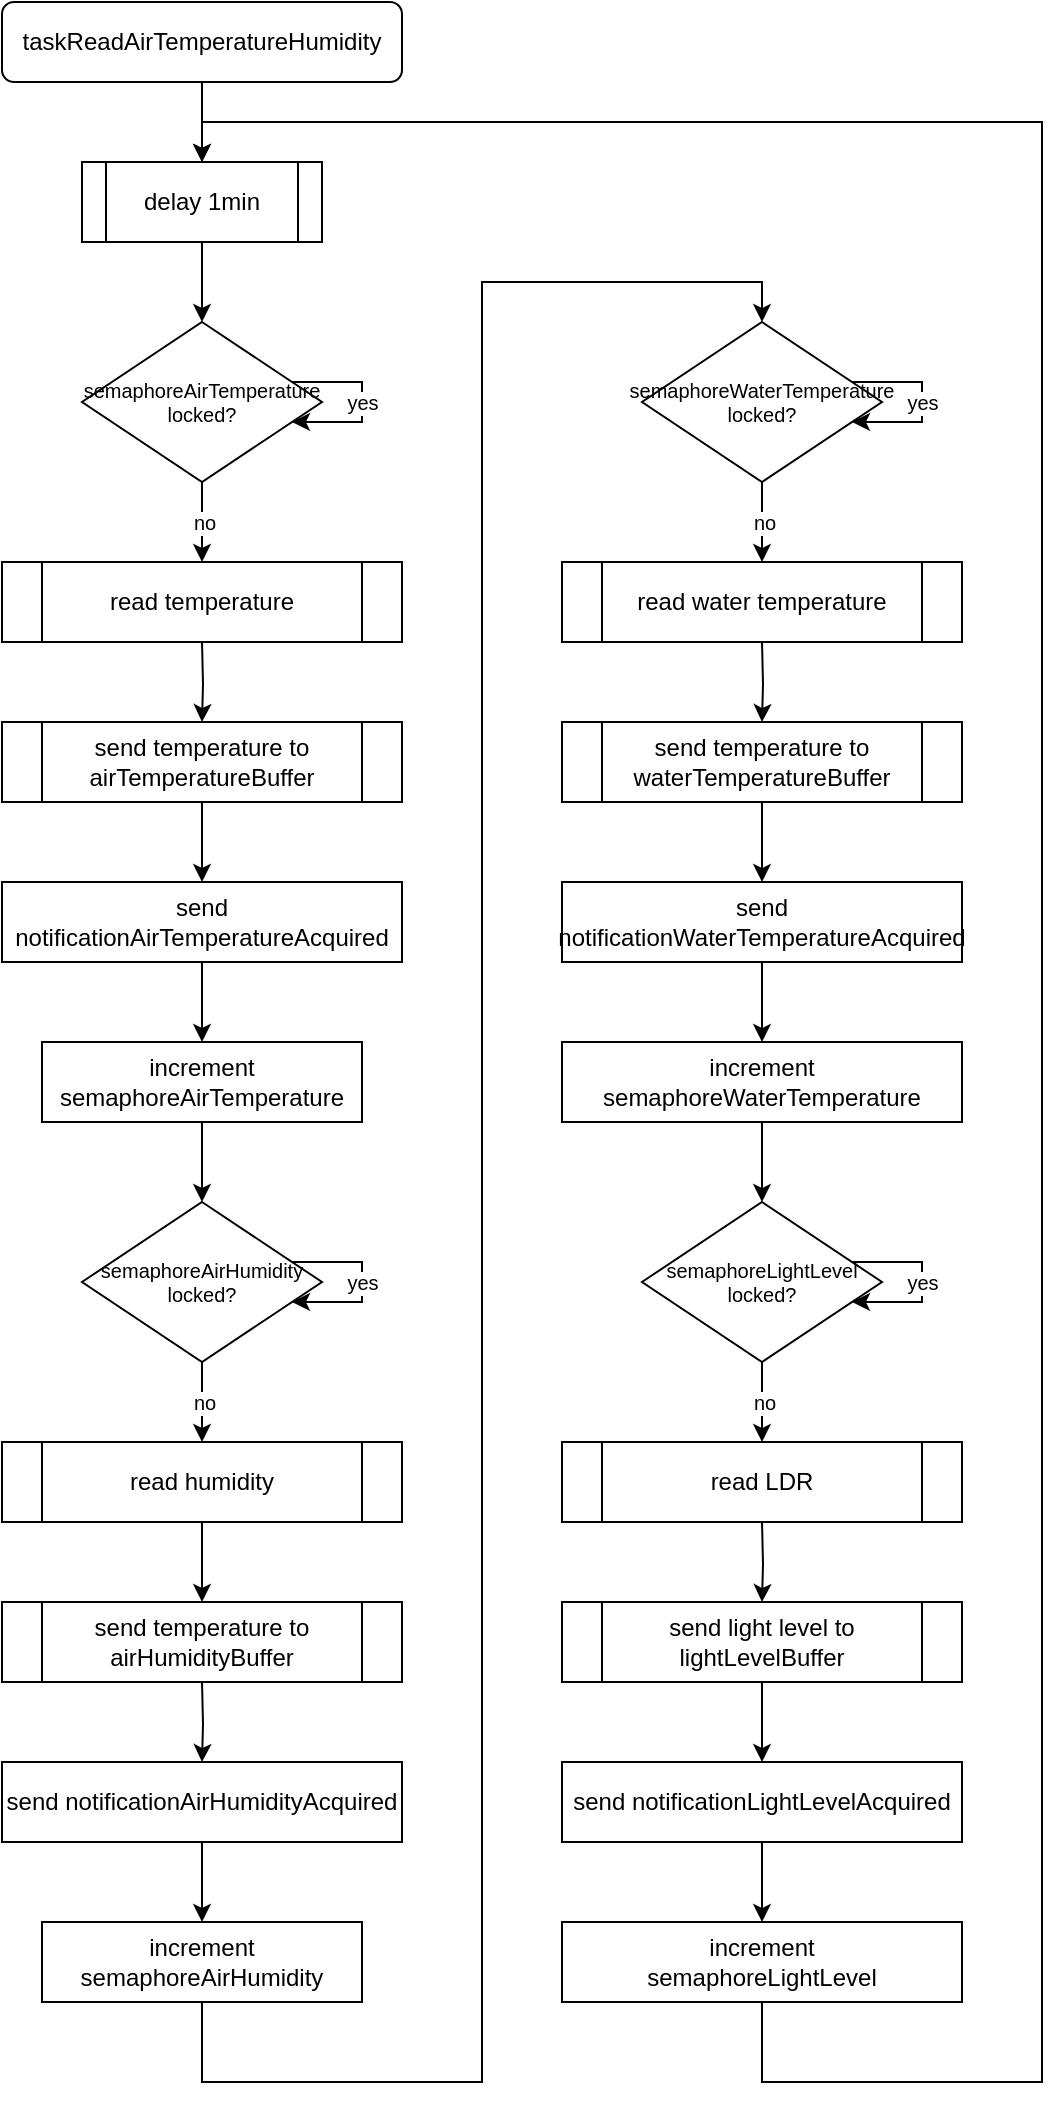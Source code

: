 <mxfile version="16.0.0" type="device"><diagram id="C5RBs43oDa-KdzZeNtuy" name="Page-1"><mxGraphModel dx="1730" dy="912" grid="1" gridSize="10" guides="1" tooltips="1" connect="1" arrows="1" fold="1" page="1" pageScale="1" pageWidth="827" pageHeight="1169" math="0" shadow="0"><root><mxCell id="WIyWlLk6GJQsqaUBKTNV-0"/><mxCell id="WIyWlLk6GJQsqaUBKTNV-1" parent="WIyWlLk6GJQsqaUBKTNV-0"/><mxCell id="kXIF5lAyFnLGbSisuO0o-7" value="" style="edgeStyle=orthogonalEdgeStyle;rounded=0;orthogonalLoop=1;jettySize=auto;html=1;fontSize=10;" parent="WIyWlLk6GJQsqaUBKTNV-1" source="kXIF5lAyFnLGbSisuO0o-2" target="kXIF5lAyFnLGbSisuO0o-3" edge="1"><mxGeometry relative="1" as="geometry"/></mxCell><mxCell id="kXIF5lAyFnLGbSisuO0o-2" value="&lt;span&gt;taskReadAirTemperatureHumidity&lt;/span&gt;" style="rounded=1;whiteSpace=wrap;html=1;" parent="WIyWlLk6GJQsqaUBKTNV-1" vertex="1"><mxGeometry x="280" y="240" width="200" height="40" as="geometry"/></mxCell><mxCell id="kXIF5lAyFnLGbSisuO0o-8" value="" style="edgeStyle=orthogonalEdgeStyle;rounded=0;orthogonalLoop=1;jettySize=auto;html=1;fontSize=10;" parent="WIyWlLk6GJQsqaUBKTNV-1" source="kXIF5lAyFnLGbSisuO0o-3" target="kXIF5lAyFnLGbSisuO0o-6" edge="1"><mxGeometry relative="1" as="geometry"/></mxCell><mxCell id="kXIF5lAyFnLGbSisuO0o-3" value="delay 1min" style="shape=process;whiteSpace=wrap;html=1;backgroundOutline=1;" parent="WIyWlLk6GJQsqaUBKTNV-1" vertex="1"><mxGeometry x="320" y="320" width="120" height="40" as="geometry"/></mxCell><mxCell id="kXIF5lAyFnLGbSisuO0o-10" value="no" style="edgeStyle=orthogonalEdgeStyle;rounded=0;orthogonalLoop=1;jettySize=auto;html=1;fontSize=10;" parent="WIyWlLk6GJQsqaUBKTNV-1" source="kXIF5lAyFnLGbSisuO0o-6" edge="1"><mxGeometry relative="1" as="geometry"><mxPoint x="380" y="520" as="targetPoint"/></mxGeometry></mxCell><mxCell id="kXIF5lAyFnLGbSisuO0o-6" value="semaphoreAirTemperature&lt;br style=&quot;font-size: 10px&quot;&gt;locked?" style="rhombus;whiteSpace=wrap;html=1;fontSize=10;" parent="WIyWlLk6GJQsqaUBKTNV-1" vertex="1"><mxGeometry x="320" y="400" width="120" height="80" as="geometry"/></mxCell><mxCell id="VAWmplTxv4eoMh8Il5WT-13" style="edgeStyle=orthogonalEdgeStyle;rounded=0;orthogonalLoop=1;jettySize=auto;html=1;" parent="WIyWlLk6GJQsqaUBKTNV-1" target="VAWmplTxv4eoMh8Il5WT-12" edge="1"><mxGeometry relative="1" as="geometry"><mxPoint x="380" y="560" as="sourcePoint"/></mxGeometry></mxCell><mxCell id="kXIF5lAyFnLGbSisuO0o-21" value="" style="edgeStyle=orthogonalEdgeStyle;rounded=0;orthogonalLoop=1;jettySize=auto;html=1;fontSize=10;" parent="WIyWlLk6GJQsqaUBKTNV-1" source="kXIF5lAyFnLGbSisuO0o-13" target="kXIF5lAyFnLGbSisuO0o-15" edge="1"><mxGeometry relative="1" as="geometry"/></mxCell><mxCell id="kXIF5lAyFnLGbSisuO0o-13" value="increment&lt;br&gt;semaphoreAirTemperature" style="rounded=0;whiteSpace=wrap;html=1;" parent="WIyWlLk6GJQsqaUBKTNV-1" vertex="1"><mxGeometry x="300" y="760" width="160" height="40" as="geometry"/></mxCell><mxCell id="kXIF5lAyFnLGbSisuO0o-22" value="no" style="edgeStyle=orthogonalEdgeStyle;rounded=0;orthogonalLoop=1;jettySize=auto;html=1;fontSize=10;" parent="WIyWlLk6GJQsqaUBKTNV-1" source="kXIF5lAyFnLGbSisuO0o-15" edge="1"><mxGeometry relative="1" as="geometry"><mxPoint x="380" y="960" as="targetPoint"/></mxGeometry></mxCell><mxCell id="kXIF5lAyFnLGbSisuO0o-15" value="semaphoreAirHumidity&lt;br&gt;locked?" style="rhombus;whiteSpace=wrap;html=1;fontSize=10;" parent="WIyWlLk6GJQsqaUBKTNV-1" vertex="1"><mxGeometry x="320" y="840" width="120" height="80" as="geometry"/></mxCell><mxCell id="VAWmplTxv4eoMh8Il5WT-4" style="edgeStyle=orthogonalEdgeStyle;rounded=0;orthogonalLoop=1;jettySize=auto;html=1;" parent="WIyWlLk6GJQsqaUBKTNV-1" target="VAWmplTxv4eoMh8Il5WT-3" edge="1"><mxGeometry relative="1" as="geometry"><mxPoint x="380" y="1080" as="sourcePoint"/></mxGeometry></mxCell><mxCell id="1xupXb1dszcVJOLkW-Ov-25" style="edgeStyle=orthogonalEdgeStyle;rounded=0;orthogonalLoop=1;jettySize=auto;html=1;entryX=0.5;entryY=0;entryDx=0;entryDy=0;" edge="1" parent="WIyWlLk6GJQsqaUBKTNV-1" source="kXIF5lAyFnLGbSisuO0o-20" target="1xupXb1dszcVJOLkW-Ov-1"><mxGeometry relative="1" as="geometry"><Array as="points"><mxPoint x="380" y="1280"/><mxPoint x="520" y="1280"/><mxPoint x="520" y="380"/><mxPoint x="660" y="380"/></Array></mxGeometry></mxCell><mxCell id="kXIF5lAyFnLGbSisuO0o-20" value="increment&lt;br&gt;semaphoreAirHumidity" style="rounded=0;whiteSpace=wrap;html=1;" parent="WIyWlLk6GJQsqaUBKTNV-1" vertex="1"><mxGeometry x="300" y="1200" width="160" height="40" as="geometry"/></mxCell><mxCell id="kXIF5lAyFnLGbSisuO0o-24" value="yes" style="edgeStyle=orthogonalEdgeStyle;rounded=0;orthogonalLoop=1;jettySize=auto;html=1;fontSize=10;" parent="WIyWlLk6GJQsqaUBKTNV-1" source="kXIF5lAyFnLGbSisuO0o-15" target="kXIF5lAyFnLGbSisuO0o-15" edge="1"><mxGeometry relative="1" as="geometry"/></mxCell><mxCell id="kXIF5lAyFnLGbSisuO0o-26" value="yes" style="edgeStyle=orthogonalEdgeStyle;rounded=0;orthogonalLoop=1;jettySize=auto;html=1;fontSize=10;" parent="WIyWlLk6GJQsqaUBKTNV-1" source="kXIF5lAyFnLGbSisuO0o-6" target="kXIF5lAyFnLGbSisuO0o-6" edge="1"><mxGeometry relative="1" as="geometry"/></mxCell><mxCell id="VAWmplTxv4eoMh8Il5WT-2" style="edgeStyle=orthogonalEdgeStyle;rounded=0;orthogonalLoop=1;jettySize=auto;html=1;" parent="WIyWlLk6GJQsqaUBKTNV-1" source="VAWmplTxv4eoMh8Il5WT-0" target="kXIF5lAyFnLGbSisuO0o-13" edge="1"><mxGeometry relative="1" as="geometry"/></mxCell><mxCell id="VAWmplTxv4eoMh8Il5WT-0" value="send notificationAirTemperatureAcquired" style="rounded=0;whiteSpace=wrap;html=1;" parent="WIyWlLk6GJQsqaUBKTNV-1" vertex="1"><mxGeometry x="280" y="680" width="200" height="40" as="geometry"/></mxCell><mxCell id="VAWmplTxv4eoMh8Il5WT-5" style="edgeStyle=orthogonalEdgeStyle;rounded=0;orthogonalLoop=1;jettySize=auto;html=1;entryX=0.5;entryY=0;entryDx=0;entryDy=0;" parent="WIyWlLk6GJQsqaUBKTNV-1" source="VAWmplTxv4eoMh8Il5WT-3" target="kXIF5lAyFnLGbSisuO0o-20" edge="1"><mxGeometry relative="1" as="geometry"/></mxCell><mxCell id="VAWmplTxv4eoMh8Il5WT-3" value="send notificationAirHumidityAcquired" style="rounded=0;whiteSpace=wrap;html=1;" parent="WIyWlLk6GJQsqaUBKTNV-1" vertex="1"><mxGeometry x="280" y="1120" width="200" height="40" as="geometry"/></mxCell><mxCell id="VAWmplTxv4eoMh8Il5WT-6" value="read temperature" style="shape=process;whiteSpace=wrap;html=1;backgroundOutline=1;" parent="WIyWlLk6GJQsqaUBKTNV-1" vertex="1"><mxGeometry x="280" y="520" width="200" height="40" as="geometry"/></mxCell><mxCell id="VAWmplTxv4eoMh8Il5WT-17" value="" style="edgeStyle=orthogonalEdgeStyle;rounded=0;orthogonalLoop=1;jettySize=auto;html=1;" parent="WIyWlLk6GJQsqaUBKTNV-1" source="VAWmplTxv4eoMh8Il5WT-7" edge="1"><mxGeometry relative="1" as="geometry"><mxPoint x="380" y="1040" as="targetPoint"/></mxGeometry></mxCell><mxCell id="VAWmplTxv4eoMh8Il5WT-7" value="read humidity" style="shape=process;whiteSpace=wrap;html=1;backgroundOutline=1;" parent="WIyWlLk6GJQsqaUBKTNV-1" vertex="1"><mxGeometry x="280" y="960" width="200" height="40" as="geometry"/></mxCell><mxCell id="VAWmplTxv4eoMh8Il5WT-14" style="edgeStyle=orthogonalEdgeStyle;rounded=0;orthogonalLoop=1;jettySize=auto;html=1;" parent="WIyWlLk6GJQsqaUBKTNV-1" source="VAWmplTxv4eoMh8Il5WT-12" target="VAWmplTxv4eoMh8Il5WT-0" edge="1"><mxGeometry relative="1" as="geometry"/></mxCell><mxCell id="VAWmplTxv4eoMh8Il5WT-12" value="send temperature to airTemperatureBuffer" style="shape=process;whiteSpace=wrap;html=1;backgroundOutline=1;" parent="WIyWlLk6GJQsqaUBKTNV-1" vertex="1"><mxGeometry x="280" y="600" width="200" height="40" as="geometry"/></mxCell><mxCell id="VAWmplTxv4eoMh8Il5WT-16" value="send temperature to airHumidityBuffer" style="shape=process;whiteSpace=wrap;html=1;backgroundOutline=1;" parent="WIyWlLk6GJQsqaUBKTNV-1" vertex="1"><mxGeometry x="280" y="1040" width="200" height="40" as="geometry"/></mxCell><mxCell id="1xupXb1dszcVJOLkW-Ov-0" value="no" style="edgeStyle=orthogonalEdgeStyle;rounded=0;orthogonalLoop=1;jettySize=auto;html=1;fontSize=10;" edge="1" parent="WIyWlLk6GJQsqaUBKTNV-1" source="1xupXb1dszcVJOLkW-Ov-1"><mxGeometry relative="1" as="geometry"><mxPoint x="660" y="520" as="targetPoint"/></mxGeometry></mxCell><mxCell id="1xupXb1dszcVJOLkW-Ov-1" value="semaphoreWaterTemperature&lt;br style=&quot;font-size: 10px&quot;&gt;locked?" style="rhombus;whiteSpace=wrap;html=1;fontSize=10;" vertex="1" parent="WIyWlLk6GJQsqaUBKTNV-1"><mxGeometry x="600" y="400" width="120" height="80" as="geometry"/></mxCell><mxCell id="1xupXb1dszcVJOLkW-Ov-2" style="edgeStyle=orthogonalEdgeStyle;rounded=0;orthogonalLoop=1;jettySize=auto;html=1;" edge="1" parent="WIyWlLk6GJQsqaUBKTNV-1" target="1xupXb1dszcVJOLkW-Ov-11"><mxGeometry relative="1" as="geometry"><mxPoint x="660" y="560" as="sourcePoint"/></mxGeometry></mxCell><mxCell id="1xupXb1dszcVJOLkW-Ov-24" style="edgeStyle=orthogonalEdgeStyle;rounded=0;orthogonalLoop=1;jettySize=auto;html=1;" edge="1" parent="WIyWlLk6GJQsqaUBKTNV-1" source="1xupXb1dszcVJOLkW-Ov-4" target="1xupXb1dszcVJOLkW-Ov-13"><mxGeometry relative="1" as="geometry"/></mxCell><mxCell id="1xupXb1dszcVJOLkW-Ov-4" value="increment&lt;br&gt;semaphoreWaterTemperature" style="rounded=0;whiteSpace=wrap;html=1;" vertex="1" parent="WIyWlLk6GJQsqaUBKTNV-1"><mxGeometry x="560" y="760" width="200" height="40" as="geometry"/></mxCell><mxCell id="1xupXb1dszcVJOLkW-Ov-5" value="yes" style="edgeStyle=orthogonalEdgeStyle;rounded=0;orthogonalLoop=1;jettySize=auto;html=1;fontSize=10;" edge="1" parent="WIyWlLk6GJQsqaUBKTNV-1" source="1xupXb1dszcVJOLkW-Ov-1" target="1xupXb1dszcVJOLkW-Ov-1"><mxGeometry relative="1" as="geometry"/></mxCell><mxCell id="1xupXb1dszcVJOLkW-Ov-6" style="edgeStyle=orthogonalEdgeStyle;rounded=0;orthogonalLoop=1;jettySize=auto;html=1;" edge="1" parent="WIyWlLk6GJQsqaUBKTNV-1" source="1xupXb1dszcVJOLkW-Ov-7" target="1xupXb1dszcVJOLkW-Ov-4"><mxGeometry relative="1" as="geometry"/></mxCell><mxCell id="1xupXb1dszcVJOLkW-Ov-7" value="send notificationWaterTemperatureAcquired" style="rounded=0;whiteSpace=wrap;html=1;" vertex="1" parent="WIyWlLk6GJQsqaUBKTNV-1"><mxGeometry x="560" y="680" width="200" height="40" as="geometry"/></mxCell><mxCell id="1xupXb1dszcVJOLkW-Ov-9" value="read water temperature" style="shape=process;whiteSpace=wrap;html=1;backgroundOutline=1;" vertex="1" parent="WIyWlLk6GJQsqaUBKTNV-1"><mxGeometry x="560" y="520" width="200" height="40" as="geometry"/></mxCell><mxCell id="1xupXb1dszcVJOLkW-Ov-10" style="edgeStyle=orthogonalEdgeStyle;rounded=0;orthogonalLoop=1;jettySize=auto;html=1;" edge="1" parent="WIyWlLk6GJQsqaUBKTNV-1" source="1xupXb1dszcVJOLkW-Ov-11" target="1xupXb1dszcVJOLkW-Ov-7"><mxGeometry relative="1" as="geometry"/></mxCell><mxCell id="1xupXb1dszcVJOLkW-Ov-11" value="send temperature to waterTemperatureBuffer" style="shape=process;whiteSpace=wrap;html=1;backgroundOutline=1;" vertex="1" parent="WIyWlLk6GJQsqaUBKTNV-1"><mxGeometry x="560" y="600" width="200" height="40" as="geometry"/></mxCell><mxCell id="1xupXb1dszcVJOLkW-Ov-12" value="no" style="edgeStyle=orthogonalEdgeStyle;rounded=0;orthogonalLoop=1;jettySize=auto;html=1;fontSize=10;" edge="1" parent="WIyWlLk6GJQsqaUBKTNV-1" source="1xupXb1dszcVJOLkW-Ov-13"><mxGeometry relative="1" as="geometry"><mxPoint x="660" y="960" as="targetPoint"/></mxGeometry></mxCell><mxCell id="1xupXb1dszcVJOLkW-Ov-13" value="semaphoreLightLevel&lt;br style=&quot;font-size: 10px&quot;&gt;locked?" style="rhombus;whiteSpace=wrap;html=1;fontSize=10;" vertex="1" parent="WIyWlLk6GJQsqaUBKTNV-1"><mxGeometry x="600" y="840" width="120" height="80" as="geometry"/></mxCell><mxCell id="1xupXb1dszcVJOLkW-Ov-14" style="edgeStyle=orthogonalEdgeStyle;rounded=0;orthogonalLoop=1;jettySize=auto;html=1;" edge="1" parent="WIyWlLk6GJQsqaUBKTNV-1" target="1xupXb1dszcVJOLkW-Ov-23"><mxGeometry relative="1" as="geometry"><mxPoint x="660" y="1000.0" as="sourcePoint"/></mxGeometry></mxCell><mxCell id="1xupXb1dszcVJOLkW-Ov-26" style="edgeStyle=orthogonalEdgeStyle;rounded=0;orthogonalLoop=1;jettySize=auto;html=1;entryX=0.5;entryY=0;entryDx=0;entryDy=0;" edge="1" parent="WIyWlLk6GJQsqaUBKTNV-1" source="1xupXb1dszcVJOLkW-Ov-16" target="kXIF5lAyFnLGbSisuO0o-3"><mxGeometry relative="1" as="geometry"><Array as="points"><mxPoint x="660" y="1280"/><mxPoint x="800" y="1280"/><mxPoint x="800" y="300"/><mxPoint x="380" y="300"/></Array></mxGeometry></mxCell><mxCell id="1xupXb1dszcVJOLkW-Ov-16" value="increment&lt;br&gt;semaphoreLightLevel" style="rounded=0;whiteSpace=wrap;html=1;" vertex="1" parent="WIyWlLk6GJQsqaUBKTNV-1"><mxGeometry x="560" y="1200" width="200" height="40" as="geometry"/></mxCell><mxCell id="1xupXb1dszcVJOLkW-Ov-17" value="yes" style="edgeStyle=orthogonalEdgeStyle;rounded=0;orthogonalLoop=1;jettySize=auto;html=1;fontSize=10;" edge="1" parent="WIyWlLk6GJQsqaUBKTNV-1" source="1xupXb1dszcVJOLkW-Ov-13" target="1xupXb1dszcVJOLkW-Ov-13"><mxGeometry relative="1" as="geometry"/></mxCell><mxCell id="1xupXb1dszcVJOLkW-Ov-18" style="edgeStyle=orthogonalEdgeStyle;rounded=0;orthogonalLoop=1;jettySize=auto;html=1;" edge="1" parent="WIyWlLk6GJQsqaUBKTNV-1" source="1xupXb1dszcVJOLkW-Ov-19" target="1xupXb1dszcVJOLkW-Ov-16"><mxGeometry relative="1" as="geometry"/></mxCell><mxCell id="1xupXb1dszcVJOLkW-Ov-19" value="send notificationLightLevelAcquired" style="rounded=0;whiteSpace=wrap;html=1;" vertex="1" parent="WIyWlLk6GJQsqaUBKTNV-1"><mxGeometry x="560" y="1120" width="200" height="40" as="geometry"/></mxCell><mxCell id="1xupXb1dszcVJOLkW-Ov-21" value="read LDR" style="shape=process;whiteSpace=wrap;html=1;backgroundOutline=1;" vertex="1" parent="WIyWlLk6GJQsqaUBKTNV-1"><mxGeometry x="560" y="960" width="200" height="40" as="geometry"/></mxCell><mxCell id="1xupXb1dszcVJOLkW-Ov-22" style="edgeStyle=orthogonalEdgeStyle;rounded=0;orthogonalLoop=1;jettySize=auto;html=1;" edge="1" parent="WIyWlLk6GJQsqaUBKTNV-1" source="1xupXb1dszcVJOLkW-Ov-23" target="1xupXb1dszcVJOLkW-Ov-19"><mxGeometry relative="1" as="geometry"/></mxCell><mxCell id="1xupXb1dszcVJOLkW-Ov-23" value="send light level to lightLevelBuffer" style="shape=process;whiteSpace=wrap;html=1;backgroundOutline=1;" vertex="1" parent="WIyWlLk6GJQsqaUBKTNV-1"><mxGeometry x="560" y="1040" width="200" height="40" as="geometry"/></mxCell></root></mxGraphModel></diagram></mxfile>